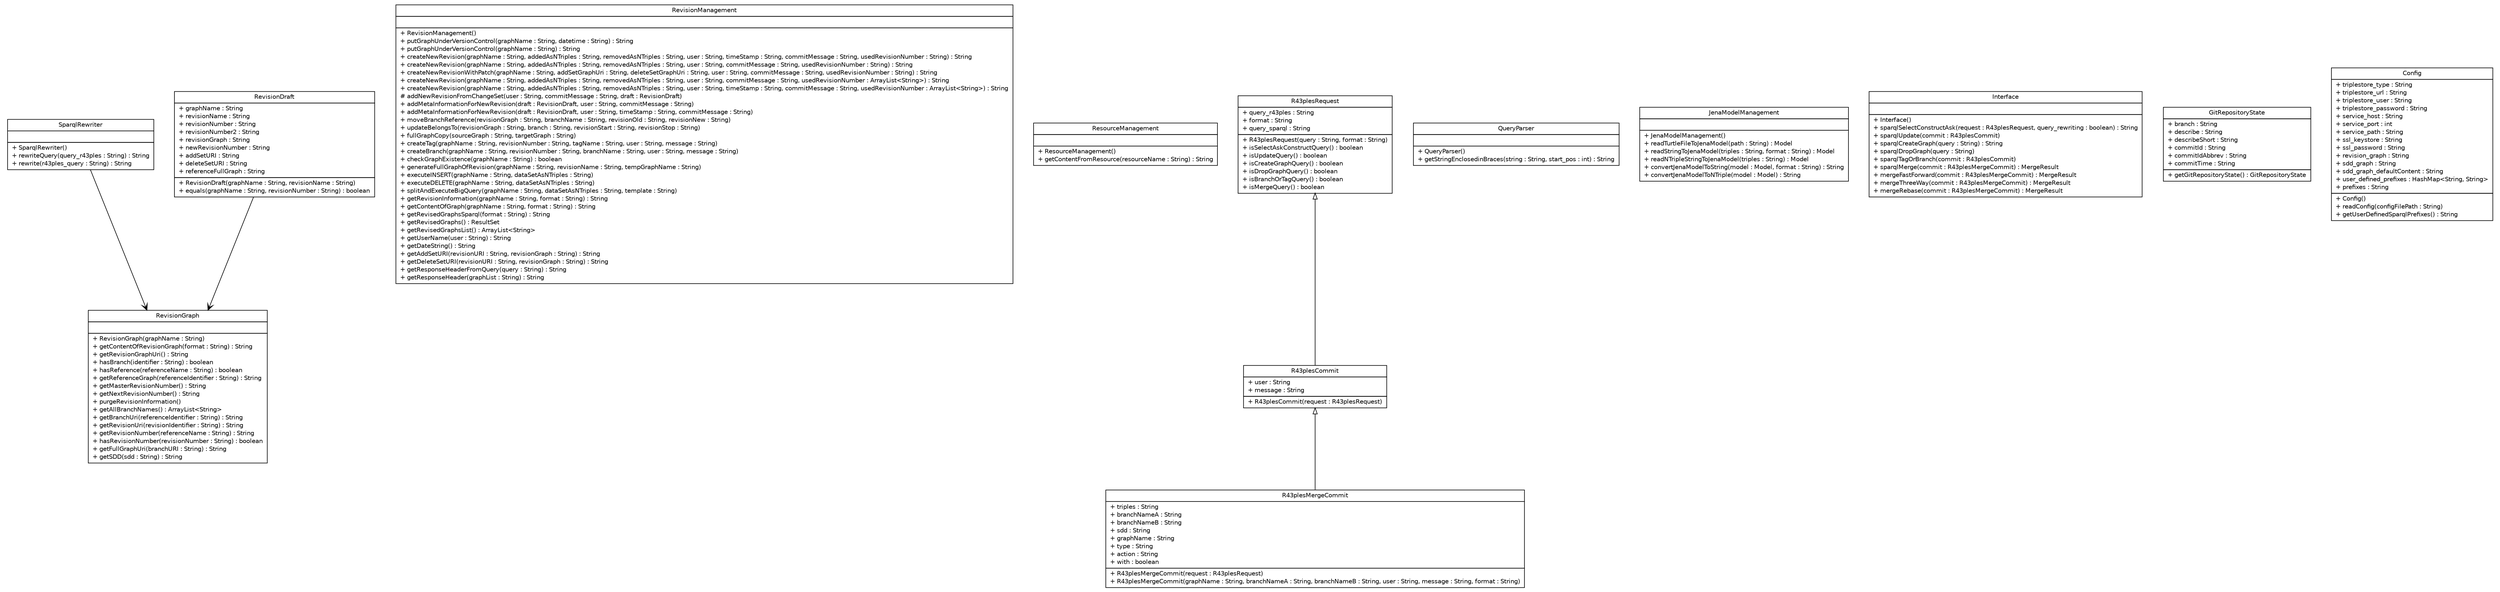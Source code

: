 #!/usr/local/bin/dot
#
# Class diagram 
# Generated by UMLGraph version R5_6-24-gf6e263 (http://www.umlgraph.org/)
#

digraph G {
	edge [fontname="Helvetica",fontsize=10,labelfontname="Helvetica",labelfontsize=10];
	node [fontname="Helvetica",fontsize=10,shape=plaintext];
	nodesep=0.25;
	ranksep=0.5;
	// de.tud.plt.r43ples.management.SparqlRewriter
	c290 [label=<<table title="de.tud.plt.r43ples.management.SparqlRewriter" border="0" cellborder="1" cellspacing="0" cellpadding="2" port="p" href="./SparqlRewriter.html">
		<tr><td><table border="0" cellspacing="0" cellpadding="1">
<tr><td align="center" balign="center"> SparqlRewriter </td></tr>
		</table></td></tr>
		<tr><td><table border="0" cellspacing="0" cellpadding="1">
<tr><td align="left" balign="left">  </td></tr>
		</table></td></tr>
		<tr><td><table border="0" cellspacing="0" cellpadding="1">
<tr><td align="left" balign="left"> + SparqlRewriter() </td></tr>
<tr><td align="left" balign="left"> + rewriteQuery(query_r43ples : String) : String </td></tr>
<tr><td align="left" balign="left"> + rewrite(r43ples_query : String) : String </td></tr>
		</table></td></tr>
		</table>>, URL="./SparqlRewriter.html", fontname="Helvetica", fontcolor="black", fontsize=10.0];
	// de.tud.plt.r43ples.management.RevisionManagement
	c291 [label=<<table title="de.tud.plt.r43ples.management.RevisionManagement" border="0" cellborder="1" cellspacing="0" cellpadding="2" port="p" href="./RevisionManagement.html">
		<tr><td><table border="0" cellspacing="0" cellpadding="1">
<tr><td align="center" balign="center"> RevisionManagement </td></tr>
		</table></td></tr>
		<tr><td><table border="0" cellspacing="0" cellpadding="1">
<tr><td align="left" balign="left">  </td></tr>
		</table></td></tr>
		<tr><td><table border="0" cellspacing="0" cellpadding="1">
<tr><td align="left" balign="left"> + RevisionManagement() </td></tr>
<tr><td align="left" balign="left"> + putGraphUnderVersionControl(graphName : String, datetime : String) : String </td></tr>
<tr><td align="left" balign="left"> + putGraphUnderVersionControl(graphName : String) : String </td></tr>
<tr><td align="left" balign="left"> + createNewRevision(graphName : String, addedAsNTriples : String, removedAsNTriples : String, user : String, timeStamp : String, commitMessage : String, usedRevisionNumber : String) : String </td></tr>
<tr><td align="left" balign="left"> + createNewRevision(graphName : String, addedAsNTriples : String, removedAsNTriples : String, user : String, commitMessage : String, usedRevisionNumber : String) : String </td></tr>
<tr><td align="left" balign="left"> + createNewRevisionWithPatch(graphName : String, addSetGraphUri : String, deleteSetGraphUri : String, user : String, commitMessage : String, usedRevisionNumber : String) : String </td></tr>
<tr><td align="left" balign="left"> + createNewRevision(graphName : String, addedAsNTriples : String, removedAsNTriples : String, user : String, commitMessage : String, usedRevisionNumber : ArrayList&lt;String&gt;) : String </td></tr>
<tr><td align="left" balign="left"> + createNewRevision(graphName : String, addedAsNTriples : String, removedAsNTriples : String, user : String, timeStamp : String, commitMessage : String, usedRevisionNumber : ArrayList&lt;String&gt;) : String </td></tr>
<tr><td align="left" balign="left"> # addNewRevisionFromChangeSet(user : String, commitMessage : String, draft : RevisionDraft) </td></tr>
<tr><td align="left" balign="left"> + addMetaInformationForNewRevision(draft : RevisionDraft, user : String, commitMessage : String) </td></tr>
<tr><td align="left" balign="left"> + addMetaInformationForNewRevision(draft : RevisionDraft, user : String, timeStamp : String, commitMessage : String) </td></tr>
<tr><td align="left" balign="left"> + moveBranchReference(revisionGraph : String, branchName : String, revisionOld : String, revisionNew : String) </td></tr>
<tr><td align="left" balign="left"> + updateBelongsTo(revisionGraph : String, branch : String, revisionStart : String, revisionStop : String) </td></tr>
<tr><td align="left" balign="left"> + fullGraphCopy(sourceGraph : String, targetGraph : String) </td></tr>
<tr><td align="left" balign="left"> + createTag(graphName : String, revisionNumber : String, tagName : String, user : String, message : String) </td></tr>
<tr><td align="left" balign="left"> + createBranch(graphName : String, revisionNumber : String, branchName : String, user : String, message : String) </td></tr>
<tr><td align="left" balign="left"> + checkGraphExistence(graphName : String) : boolean </td></tr>
<tr><td align="left" balign="left"> + generateFullGraphOfRevision(graphName : String, revisionName : String, tempGraphName : String) </td></tr>
<tr><td align="left" balign="left"> + executeINSERT(graphName : String, dataSetAsNTriples : String) </td></tr>
<tr><td align="left" balign="left"> + executeDELETE(graphName : String, dataSetAsNTriples : String) </td></tr>
<tr><td align="left" balign="left"> + splitAndExecuteBigQuery(graphName : String, dataSetAsNTriples : String, template : String) </td></tr>
<tr><td align="left" balign="left"> + getRevisionInformation(graphName : String, format : String) : String </td></tr>
<tr><td align="left" balign="left"> + getContentOfGraph(graphName : String, format : String) : String </td></tr>
<tr><td align="left" balign="left"> + getRevisedGraphsSparql(format : String) : String </td></tr>
<tr><td align="left" balign="left"> + getRevisedGraphs() : ResultSet </td></tr>
<tr><td align="left" balign="left"> + getRevisedGraphsList() : ArrayList&lt;String&gt; </td></tr>
<tr><td align="left" balign="left"> + getUserName(user : String) : String </td></tr>
<tr><td align="left" balign="left"> + getDateString() : String </td></tr>
<tr><td align="left" balign="left"> + getAddSetURI(revisionURI : String, revisionGraph : String) : String </td></tr>
<tr><td align="left" balign="left"> + getDeleteSetURI(revisionURI : String, revisionGraph : String) : String </td></tr>
<tr><td align="left" balign="left"> + getResponseHeaderFromQuery(query : String) : String </td></tr>
<tr><td align="left" balign="left"> + getResponseHeader(graphList : String) : String </td></tr>
		</table></td></tr>
		</table>>, URL="./RevisionManagement.html", fontname="Helvetica", fontcolor="black", fontsize=10.0];
	// de.tud.plt.r43ples.management.RevisionGraph
	c292 [label=<<table title="de.tud.plt.r43ples.management.RevisionGraph" border="0" cellborder="1" cellspacing="0" cellpadding="2" port="p" href="./RevisionGraph.html">
		<tr><td><table border="0" cellspacing="0" cellpadding="1">
<tr><td align="center" balign="center"> RevisionGraph </td></tr>
		</table></td></tr>
		<tr><td><table border="0" cellspacing="0" cellpadding="1">
<tr><td align="left" balign="left">  </td></tr>
		</table></td></tr>
		<tr><td><table border="0" cellspacing="0" cellpadding="1">
<tr><td align="left" balign="left"> + RevisionGraph(graphName : String) </td></tr>
<tr><td align="left" balign="left"> + getContentOfRevisionGraph(format : String) : String </td></tr>
<tr><td align="left" balign="left"> + getRevisionGraphUri() : String </td></tr>
<tr><td align="left" balign="left"> + hasBranch(identifier : String) : boolean </td></tr>
<tr><td align="left" balign="left"> + hasReference(referenceName : String) : boolean </td></tr>
<tr><td align="left" balign="left"> + getReferenceGraph(referenceIdentifier : String) : String </td></tr>
<tr><td align="left" balign="left"> + getMasterRevisionNumber() : String </td></tr>
<tr><td align="left" balign="left"> + getNextRevisionNumber() : String </td></tr>
<tr><td align="left" balign="left"> + purgeRevisionInformation() </td></tr>
<tr><td align="left" balign="left"> + getAllBranchNames() : ArrayList&lt;String&gt; </td></tr>
<tr><td align="left" balign="left"> + getBranchUri(referenceIdentifier : String) : String </td></tr>
<tr><td align="left" balign="left"> + getRevisionUri(revisionIdentifier : String) : String </td></tr>
<tr><td align="left" balign="left"> + getRevisionNumber(referenceName : String) : String </td></tr>
<tr><td align="left" balign="left"> + hasRevisionNumber(revisionNumber : String) : boolean </td></tr>
<tr><td align="left" balign="left"> + getFullGraphUri(branchURI : String) : String </td></tr>
<tr><td align="left" balign="left"> + getSDD(sdd : String) : String </td></tr>
		</table></td></tr>
		</table>>, URL="./RevisionGraph.html", fontname="Helvetica", fontcolor="black", fontsize=10.0];
	// de.tud.plt.r43ples.management.RevisionDraft
	c293 [label=<<table title="de.tud.plt.r43ples.management.RevisionDraft" border="0" cellborder="1" cellspacing="0" cellpadding="2" port="p" href="./RevisionDraft.html">
		<tr><td><table border="0" cellspacing="0" cellpadding="1">
<tr><td align="center" balign="center"> RevisionDraft </td></tr>
		</table></td></tr>
		<tr><td><table border="0" cellspacing="0" cellpadding="1">
<tr><td align="left" balign="left"> + graphName : String </td></tr>
<tr><td align="left" balign="left"> + revisionName : String </td></tr>
<tr><td align="left" balign="left"> + revisionNumber : String </td></tr>
<tr><td align="left" balign="left"> + revisionNumber2 : String </td></tr>
<tr><td align="left" balign="left"> + revisionGraph : String </td></tr>
<tr><td align="left" balign="left"> + newRevisionNumber : String </td></tr>
<tr><td align="left" balign="left"> + addSetURI : String </td></tr>
<tr><td align="left" balign="left"> + deleteSetURI : String </td></tr>
<tr><td align="left" balign="left"> + referenceFullGraph : String </td></tr>
		</table></td></tr>
		<tr><td><table border="0" cellspacing="0" cellpadding="1">
<tr><td align="left" balign="left"> + RevisionDraft(graphName : String, revisionName : String) </td></tr>
<tr><td align="left" balign="left"> + equals(graphName : String, revisionNumber : String) : boolean </td></tr>
		</table></td></tr>
		</table>>, URL="./RevisionDraft.html", fontname="Helvetica", fontcolor="black", fontsize=10.0];
	// de.tud.plt.r43ples.management.ResourceManagement
	c294 [label=<<table title="de.tud.plt.r43ples.management.ResourceManagement" border="0" cellborder="1" cellspacing="0" cellpadding="2" port="p" href="./ResourceManagement.html">
		<tr><td><table border="0" cellspacing="0" cellpadding="1">
<tr><td align="center" balign="center"> ResourceManagement </td></tr>
		</table></td></tr>
		<tr><td><table border="0" cellspacing="0" cellpadding="1">
<tr><td align="left" balign="left">  </td></tr>
		</table></td></tr>
		<tr><td><table border="0" cellspacing="0" cellpadding="1">
<tr><td align="left" balign="left"> + ResourceManagement() </td></tr>
<tr><td align="left" balign="left"> + getContentFromResource(resourceName : String) : String </td></tr>
		</table></td></tr>
		</table>>, URL="./ResourceManagement.html", fontname="Helvetica", fontcolor="black", fontsize=10.0];
	// de.tud.plt.r43ples.management.R43plesRequest
	c295 [label=<<table title="de.tud.plt.r43ples.management.R43plesRequest" border="0" cellborder="1" cellspacing="0" cellpadding="2" port="p" href="./R43plesRequest.html">
		<tr><td><table border="0" cellspacing="0" cellpadding="1">
<tr><td align="center" balign="center"> R43plesRequest </td></tr>
		</table></td></tr>
		<tr><td><table border="0" cellspacing="0" cellpadding="1">
<tr><td align="left" balign="left"> + query_r43ples : String </td></tr>
<tr><td align="left" balign="left"> + format : String </td></tr>
<tr><td align="left" balign="left"> + query_sparql : String </td></tr>
		</table></td></tr>
		<tr><td><table border="0" cellspacing="0" cellpadding="1">
<tr><td align="left" balign="left"> + R43plesRequest(query : String, format : String) </td></tr>
<tr><td align="left" balign="left"> + isSelectAskConstructQuery() : boolean </td></tr>
<tr><td align="left" balign="left"> + isUpdateQuery() : boolean </td></tr>
<tr><td align="left" balign="left"> + isCreateGraphQuery() : boolean </td></tr>
<tr><td align="left" balign="left"> + isDropGraphQuery() : boolean </td></tr>
<tr><td align="left" balign="left"> + isBranchOrTagQuery() : boolean </td></tr>
<tr><td align="left" balign="left"> + isMergeQuery() : boolean </td></tr>
		</table></td></tr>
		</table>>, URL="./R43plesRequest.html", fontname="Helvetica", fontcolor="black", fontsize=10.0];
	// de.tud.plt.r43ples.management.R43plesMergeCommit
	c296 [label=<<table title="de.tud.plt.r43ples.management.R43plesMergeCommit" border="0" cellborder="1" cellspacing="0" cellpadding="2" port="p" href="./R43plesMergeCommit.html">
		<tr><td><table border="0" cellspacing="0" cellpadding="1">
<tr><td align="center" balign="center"> R43plesMergeCommit </td></tr>
		</table></td></tr>
		<tr><td><table border="0" cellspacing="0" cellpadding="1">
<tr><td align="left" balign="left"> + triples : String </td></tr>
<tr><td align="left" balign="left"> + branchNameA : String </td></tr>
<tr><td align="left" balign="left"> + branchNameB : String </td></tr>
<tr><td align="left" balign="left"> + sdd : String </td></tr>
<tr><td align="left" balign="left"> + graphName : String </td></tr>
<tr><td align="left" balign="left"> + type : String </td></tr>
<tr><td align="left" balign="left"> + action : String </td></tr>
<tr><td align="left" balign="left"> + with : boolean </td></tr>
		</table></td></tr>
		<tr><td><table border="0" cellspacing="0" cellpadding="1">
<tr><td align="left" balign="left"> + R43plesMergeCommit(request : R43plesRequest) </td></tr>
<tr><td align="left" balign="left"> + R43plesMergeCommit(graphName : String, branchNameA : String, branchNameB : String, user : String, message : String, format : String) </td></tr>
		</table></td></tr>
		</table>>, URL="./R43plesMergeCommit.html", fontname="Helvetica", fontcolor="black", fontsize=10.0];
	// de.tud.plt.r43ples.management.R43plesCommit
	c297 [label=<<table title="de.tud.plt.r43ples.management.R43plesCommit" border="0" cellborder="1" cellspacing="0" cellpadding="2" port="p" href="./R43plesCommit.html">
		<tr><td><table border="0" cellspacing="0" cellpadding="1">
<tr><td align="center" balign="center"> R43plesCommit </td></tr>
		</table></td></tr>
		<tr><td><table border="0" cellspacing="0" cellpadding="1">
<tr><td align="left" balign="left"> + user : String </td></tr>
<tr><td align="left" balign="left"> + message : String </td></tr>
		</table></td></tr>
		<tr><td><table border="0" cellspacing="0" cellpadding="1">
<tr><td align="left" balign="left"> + R43plesCommit(request : R43plesRequest) </td></tr>
		</table></td></tr>
		</table>>, URL="./R43plesCommit.html", fontname="Helvetica", fontcolor="black", fontsize=10.0];
	// de.tud.plt.r43ples.management.QueryParser
	c298 [label=<<table title="de.tud.plt.r43ples.management.QueryParser" border="0" cellborder="1" cellspacing="0" cellpadding="2" port="p" href="./QueryParser.html">
		<tr><td><table border="0" cellspacing="0" cellpadding="1">
<tr><td align="center" balign="center"> QueryParser </td></tr>
		</table></td></tr>
		<tr><td><table border="0" cellspacing="0" cellpadding="1">
<tr><td align="left" balign="left">  </td></tr>
		</table></td></tr>
		<tr><td><table border="0" cellspacing="0" cellpadding="1">
<tr><td align="left" balign="left"> + QueryParser() </td></tr>
<tr><td align="left" balign="left"> + getStringEnclosedinBraces(string : String, start_pos : int) : String </td></tr>
		</table></td></tr>
		</table>>, URL="./QueryParser.html", fontname="Helvetica", fontcolor="black", fontsize=10.0];
	// de.tud.plt.r43ples.management.JenaModelManagement
	c299 [label=<<table title="de.tud.plt.r43ples.management.JenaModelManagement" border="0" cellborder="1" cellspacing="0" cellpadding="2" port="p" href="./JenaModelManagement.html">
		<tr><td><table border="0" cellspacing="0" cellpadding="1">
<tr><td align="center" balign="center"> JenaModelManagement </td></tr>
		</table></td></tr>
		<tr><td><table border="0" cellspacing="0" cellpadding="1">
<tr><td align="left" balign="left">  </td></tr>
		</table></td></tr>
		<tr><td><table border="0" cellspacing="0" cellpadding="1">
<tr><td align="left" balign="left"> + JenaModelManagement() </td></tr>
<tr><td align="left" balign="left"> + readTurtleFileToJenaModel(path : String) : Model </td></tr>
<tr><td align="left" balign="left"> + readStringToJenaModel(triples : String, format : String) : Model </td></tr>
<tr><td align="left" balign="left"> + readNTripleStringToJenaModel(triples : String) : Model </td></tr>
<tr><td align="left" balign="left"> + convertJenaModelToString(model : Model, format : String) : String </td></tr>
<tr><td align="left" balign="left"> + convertJenaModelToNTriple(model : Model) : String </td></tr>
		</table></td></tr>
		</table>>, URL="./JenaModelManagement.html", fontname="Helvetica", fontcolor="black", fontsize=10.0];
	// de.tud.plt.r43ples.management.Interface
	c300 [label=<<table title="de.tud.plt.r43ples.management.Interface" border="0" cellborder="1" cellspacing="0" cellpadding="2" port="p" href="./Interface.html">
		<tr><td><table border="0" cellspacing="0" cellpadding="1">
<tr><td align="center" balign="center"> Interface </td></tr>
		</table></td></tr>
		<tr><td><table border="0" cellspacing="0" cellpadding="1">
<tr><td align="left" balign="left">  </td></tr>
		</table></td></tr>
		<tr><td><table border="0" cellspacing="0" cellpadding="1">
<tr><td align="left" balign="left"> + Interface() </td></tr>
<tr><td align="left" balign="left"> + sparqlSelectConstructAsk(request : R43plesRequest, query_rewriting : boolean) : String </td></tr>
<tr><td align="left" balign="left"> + sparqlUpdate(commit : R43plesCommit) </td></tr>
<tr><td align="left" balign="left"> + sparqlCreateGraph(query : String) : String </td></tr>
<tr><td align="left" balign="left"> + sparqlDropGraph(query : String) </td></tr>
<tr><td align="left" balign="left"> + sparqlTagOrBranch(commit : R43plesCommit) </td></tr>
<tr><td align="left" balign="left"> + sparqlMerge(commit : R43plesMergeCommit) : MergeResult </td></tr>
<tr><td align="left" balign="left"> + mergeFastForward(commit : R43plesMergeCommit) : MergeResult </td></tr>
<tr><td align="left" balign="left"> + mergeThreeWay(commit : R43plesMergeCommit) : MergeResult </td></tr>
<tr><td align="left" balign="left"> + mergeRebase(commit : R43plesMergeCommit) : MergeResult </td></tr>
		</table></td></tr>
		</table>>, URL="./Interface.html", fontname="Helvetica", fontcolor="black", fontsize=10.0];
	// de.tud.plt.r43ples.management.GitRepositoryState
	c301 [label=<<table title="de.tud.plt.r43ples.management.GitRepositoryState" border="0" cellborder="1" cellspacing="0" cellpadding="2" port="p" href="./GitRepositoryState.html">
		<tr><td><table border="0" cellspacing="0" cellpadding="1">
<tr><td align="center" balign="center"> GitRepositoryState </td></tr>
		</table></td></tr>
		<tr><td><table border="0" cellspacing="0" cellpadding="1">
<tr><td align="left" balign="left"> + branch : String </td></tr>
<tr><td align="left" balign="left"> + describe : String </td></tr>
<tr><td align="left" balign="left"> + describeShort : String </td></tr>
<tr><td align="left" balign="left"> + commitId : String </td></tr>
<tr><td align="left" balign="left"> + commitIdAbbrev : String </td></tr>
<tr><td align="left" balign="left"> + commitTime : String </td></tr>
		</table></td></tr>
		<tr><td><table border="0" cellspacing="0" cellpadding="1">
<tr><td align="left" balign="left"> + getGitRepositoryState() : GitRepositoryState </td></tr>
		</table></td></tr>
		</table>>, URL="./GitRepositoryState.html", fontname="Helvetica", fontcolor="black", fontsize=10.0];
	// de.tud.plt.r43ples.management.Config
	c302 [label=<<table title="de.tud.plt.r43ples.management.Config" border="0" cellborder="1" cellspacing="0" cellpadding="2" port="p" href="./Config.html">
		<tr><td><table border="0" cellspacing="0" cellpadding="1">
<tr><td align="center" balign="center"> Config </td></tr>
		</table></td></tr>
		<tr><td><table border="0" cellspacing="0" cellpadding="1">
<tr><td align="left" balign="left"> + triplestore_type : String </td></tr>
<tr><td align="left" balign="left"> + triplestore_url : String </td></tr>
<tr><td align="left" balign="left"> + triplestore_user : String </td></tr>
<tr><td align="left" balign="left"> + triplestore_password : String </td></tr>
<tr><td align="left" balign="left"> + service_host : String </td></tr>
<tr><td align="left" balign="left"> + service_port : int </td></tr>
<tr><td align="left" balign="left"> + service_path : String </td></tr>
<tr><td align="left" balign="left"> + ssl_keystore : String </td></tr>
<tr><td align="left" balign="left"> + ssl_password : String </td></tr>
<tr><td align="left" balign="left"> + revision_graph : String </td></tr>
<tr><td align="left" balign="left"> + sdd_graph : String </td></tr>
<tr><td align="left" balign="left"> + sdd_graph_defaultContent : String </td></tr>
<tr><td align="left" balign="left"> + user_defined_prefixes : HashMap&lt;String, String&gt; </td></tr>
<tr><td align="left" balign="left"> + prefixes : String </td></tr>
		</table></td></tr>
		<tr><td><table border="0" cellspacing="0" cellpadding="1">
<tr><td align="left" balign="left"> + Config() </td></tr>
<tr><td align="left" balign="left"> + readConfig(configFilePath : String) </td></tr>
<tr><td align="left" balign="left"> + getUserDefinedSparqlPrefixes() : String </td></tr>
		</table></td></tr>
		</table>>, URL="./Config.html", fontname="Helvetica", fontcolor="black", fontsize=10.0];
	//de.tud.plt.r43ples.management.R43plesMergeCommit extends de.tud.plt.r43ples.management.R43plesCommit
	c297:p -> c296:p [dir=back,arrowtail=empty];
	//de.tud.plt.r43ples.management.R43plesCommit extends de.tud.plt.r43ples.management.R43plesRequest
	c295:p -> c297:p [dir=back,arrowtail=empty];
	// de.tud.plt.r43ples.management.SparqlRewriter NAVASSOC de.tud.plt.r43ples.management.RevisionGraph
	c290:p -> c292:p [taillabel="", label="", headlabel="", fontname="Helvetica", fontcolor="black", fontsize=10.0, color="black", arrowhead=open];
	// de.tud.plt.r43ples.management.RevisionDraft NAVASSOC de.tud.plt.r43ples.management.RevisionGraph
	c293:p -> c292:p [taillabel="", label="", headlabel="", fontname="Helvetica", fontcolor="black", fontsize=10.0, color="black", arrowhead=open];
}

